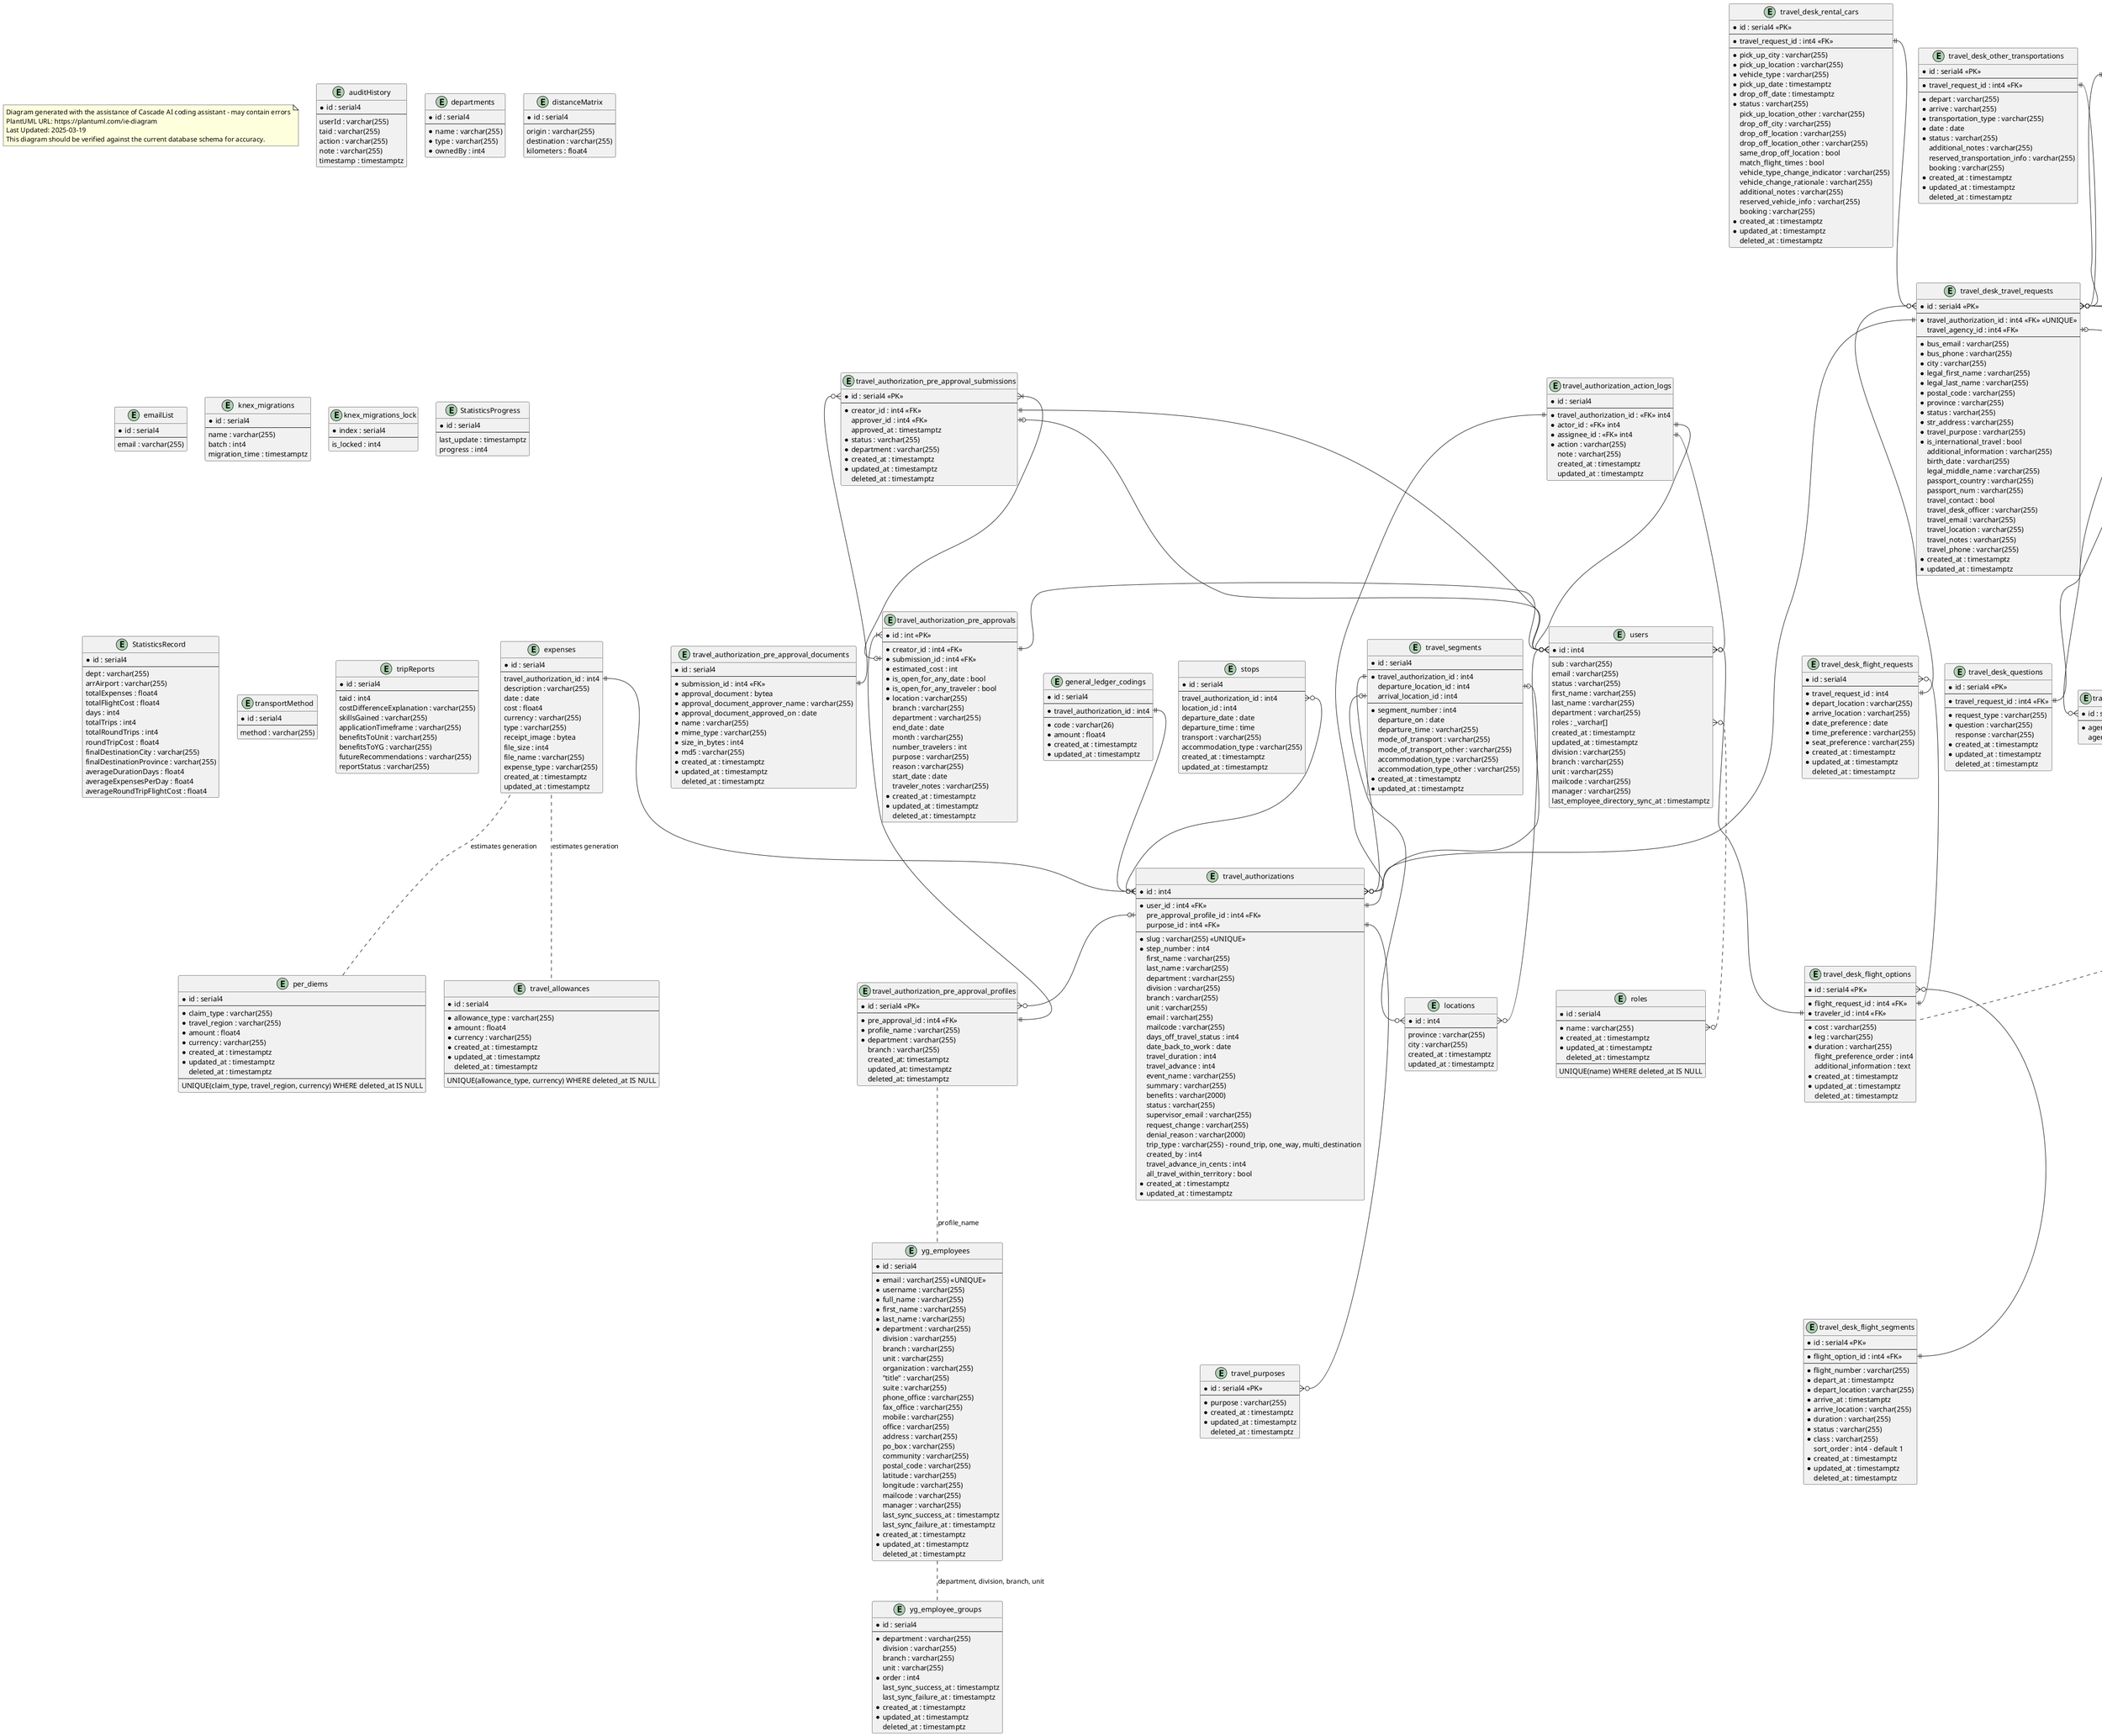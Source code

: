 @startuml Entity Relationship Diagram
top to bottom direction

note as Disclaimer
Diagram generated with the assistance of Cascade AI coding assistant - may contain errors
PlantUML URL: https://plantuml.com/ie-diagram
Last Updated: 2025-03-19
This diagram should be verified against the current database schema for accuracy.
end note

entity "auditHistory" {
  * id : serial4
  --
  userId : varchar(255)
  taid : varchar(255)
  action : varchar(255)
  note : varchar(255)
  timestamp : timestamptz
}

entity "departments" {
  * id : serial4
  --
  * name : varchar(255)
  * type : varchar(255)
  * ownedBy : int4
}

entity "distanceMatrix" {
  * id : serial4
  --
  origin : varchar(255)
  destination : varchar(255)
  kilometers : float4
}

entity "emailList" {
  * id : serial4
  --
  email : varchar(255)
}

entity "expenses" {
  * id : serial4
  --
  travel_authorization_id : int4
  description : varchar(255)
  date : date
  cost : float4
  currency : varchar(255)
  type : varchar(255)
  receipt_image : bytea
  file_size : int4
  file_name : varchar(255)
  expense_type : varchar(255)
  created_at : timestamptz
  updated_at : timestamptz
}

entity "flight_reconciliations" {
  * id : serial4 <<PK>>
  --
  * reconcilerd_id : int4 <<FK>>
  * external_trav_com_identifier : int4 <<UNIQUE>>
  * invoice_detail_segment numeric(19, 4)
  * invoice_detail_vendor_name varchar(255)
  * invoice_detail_computed_traveler_first_name varchar(255)
  * invoice_detail_computed_traveler_last_name varchar(255)
  * reconciled : bool : default false
  --
  invoice_booking_date timestamptz
  invoice_department varchar(255)
  invoice_detail_computed_agent_name varchar(255)
  segments_computed_flight_info text
  segments_computed_final_destination varchar(255)
  reconcile_period : int4
  --
  * created_at : timestamptz : default CURRENT_TIMESTAMP
  * updated_at : timestamptz : default CURRENT_TIMESTAMP
  deleted_at : timestamptz
  --
  Relates to external TravCom database table ARInvoiceDetailsNoHealth -> InvoiceDetailID
}

entity "general_ledger_codings" {
  * id : serial4
  --
  * travel_authorization_id : int4
  --
  * code : varchar(26)
  * amount : float4
  * created_at : timestamptz
  * updated_at : timestamptz
}

entity "knex_migrations" {
  * id : serial4
  --
  name : varchar(255)
  batch : int4
  migration_time : timestamptz
}

entity "knex_migrations_lock" {
  * index : serial4
  --
  is_locked : int4
}

entity "locations" {
  * id : int4
  --
  province : varchar(255)
  city : varchar(255)
  created_at : timestamptz
  updated_at : timestamptz
}

entity "per_diems" {
  * id : serial4
  --
  * claim_type : varchar(255)
  * travel_region : varchar(255)
  * amount : float4
  * currency : varchar(255)
  * created_at : timestamptz
  * updated_at : timestamptz
  deleted_at : timestamptz
  --
  UNIQUE(claim_type, travel_region, currency) WHERE deleted_at IS NULL
}

entity "roles" {
  * id : serial4
  --
  * name : varchar(255)
  * created_at : timestamptz
  * updated_at : timestamptz
  deleted_at : timestamptz
  --
  UNIQUE(name) WHERE deleted_at IS NULL
}

entity "StatisticsProgress" {
  * id : serial4
  --
  last_update : timestamptz
  progress : int4
}

entity "StatisticsRecord" {
  * id : serial4
  --
  dept : varchar(255)
  arrAirport : varchar(255)
  totalExpenses : float4
  totalFlightCost : float4
  days : int4
  totalTrips : int4
  totalRoundTrips : int4
  roundTripCost : float4
  finalDestinationCity : varchar(255)
  finalDestinationProvince : varchar(255)
  averageDurationDays : float4
  averageExpensesPerDay : float4
  averageRoundTripFlightCost : float4
}

entity "stops" {
  * id : serial4
  --
  travel_authorization_id : int4
  location_id : int4
  departure_date : date
  departure_time : time
  transport : varchar(255)
  accommodation_type : varchar(255)
  created_at : timestamptz
  updated_at : timestamptz
}

entity "transportMethod" {
  * id : serial4
  --
  method : varchar(255)
}

entity "travel_allowances" {
  * id : serial4
  --
  * allowance_type : varchar(255)
  * amount : float4
  * currency : varchar(255)
  * created_at : timestamptz
  * updated_at : timestamptz
  deleted_at : timestamptz
  --
  UNIQUE(allowance_type, currency) WHERE deleted_at IS NULL
}

entity "travel_authorization_action_logs" {
  * id : serial4
  --
  * travel_authorization_id : <<FK>> int4
  * actor_id : <<FK>> int4
  * assignee_id : <<FK>> int4
  * action : varchar(255)
  note : varchar(255)
  created_at : timestamptz
  updated_at : timestamptz
}

together {
  entity "travel_authorization_pre_approval_documents" {
    * id : serial4
    --
    * submission_id : int4 <<FK>>
    * approval_document : bytea
    * approval_document_approver_name : varchar(255)
    * approval_document_approved_on : date
    * name : varchar(255)
    * mime_type : varchar(255)
    * size_in_bytes : int4
    * md5 : varchar(255)
    * created_at : timestamptz
    * updated_at : timestamptz
    deleted_at : timestamptz
  }

  entity "travel_authorization_pre_approval_profiles" {
    * id : serial4 <<PK>>
    --
    * pre_approval_id : int4 <<FK>>
    * profile_name : varchar(255)
    * department : varchar(255)
    branch : varchar(255)
    created_at: timestamptz
    updated_at: timestamptz
    deleted_at: timestamptz
  }

  entity "travel_authorization_pre_approval_submissions" {
    * id : serial4 <<PK>>
    --
    * creator_id : int4 <<FK>>
    approver_id : int4 <<FK>>
    approved_at : timestamptz
    * status : varchar(255)
    * department : varchar(255)
    * created_at : timestamptz
    * updated_at : timestamptz
    deleted_at : timestamptz
  }

  entity "travel_authorization_pre_approvals" {
    * id : int <<PK>>
    --
    * creator_id : int4 <<FK>>
    * submission_id : int4 <<FK>>
    * estimated_cost : int
    * is_open_for_any_date : bool
    * is_open_for_any_traveler : bool
    * location : varchar(255)
    branch : varchar(255)
    department : varchar(255)
    end_date : date
    month : varchar(255)
    number_travelers : int
    purpose : varchar(255)
    reason : varchar(255)
    start_date : date
    traveler_notes : varchar(255)
    * created_at : timestamptz
    * updated_at : timestamptz
    deleted_at : timestamptz
  }
}

entity "travel_authorizations" {
  * id : int4
  --
  * user_id : int4 <<FK>>
  pre_approval_profile_id : int4 <<FK>>
  purpose_id : int4 <<FK>>
  --
  * slug : varchar(255) <<UNIQUE>>
  * step_number : int4
  first_name : varchar(255)
  last_name : varchar(255)
  department : varchar(255)
  division : varchar(255)
  branch : varchar(255)
  unit : varchar(255)
  email : varchar(255)
  mailcode : varchar(255)
  days_off_travel_status : int4
  date_back_to_work : date
  travel_duration : int4
  travel_advance : int4
  event_name : varchar(255)
  summary : varchar(255)
  benefits : varchar(2000)
  status : varchar(255)
  supervisor_email : varchar(255)
  request_change : varchar(255)
  denial_reason : varchar(2000)
  trip_type : varchar(255) - round_trip, one_way, multi_destination
  created_by : int4
  travel_advance_in_cents : int4
  all_travel_within_territory : bool
  * created_at : timestamptz
  * updated_at : timestamptz
}

together {
  entity "travel_desk_passenger_name_record_documents" {
    * id : serial4
    --
    * travel_desk_travel_request_id : int4 <<FK>>
    --
    pnr_document : bytea
    invoice_number : varchar(255)
    * created_at : timestamptz
    * updated_at : timestamptz
    deleted_at : timestamptz
  }

  entity "travel_desk_travel_requests" {
    * id : serial4 <<PK>>
    --
    * travel_authorization_id : int4 <<FK>> <<UNIQUE>>
    travel_agency_id : int4 <<FK>>
    --
    * bus_email : varchar(255)
    * bus_phone : varchar(255)
    * city : varchar(255)
    * legal_first_name : varchar(255)
    * legal_last_name : varchar(255)
    * postal_code : varchar(255)
    * province : varchar(255)
    * status : varchar(255)
    * str_address : varchar(255)
    * travel_purpose : varchar(255)
    * is_international_travel : bool
    additional_information : varchar(255)
    birth_date : varchar(255)
    legal_middle_name : varchar(255)
    passport_country : varchar(255)
    passport_num : varchar(255)
    travel_contact : bool
    travel_desk_officer : varchar(255)
    travel_email : varchar(255)
    travel_location : varchar(255)
    travel_notes : varchar(255)
    travel_phone : varchar(255)
    * created_at : timestamptz
    * updated_at : timestamptz
  }

  entity "travel_desk_flight_options" {
    * id : serial4 <<PK>>
    --
    * flight_request_id : int4 <<FK>>
    * traveler_id : int4 <<FK>>
    --
    *cost : varchar(255)
    * leg : varchar(255)
    * duration : varchar(255)
    flight_preference_order : int4
    additional_information : text
    * created_at : timestamptz
    * updated_at : timestamptz
    deleted_at : timestamptz
  }

  entity "travel_desk_flight_requests" {
    * id : serial4
    --
    * travel_request_id : int4
    * depart_location : varchar(255)
    * arrive_location : varchar(255)
    * date_preference : date
    * time_preference : varchar(255)
    * seat_preference : varchar(255)
    * created_at : timestamptz
    * updated_at : timestamptz
    deleted_at : timestamptz
  }

  entity "travel_desk_flight_segments" {
    * id : serial4 <<PK>>
    --
    * flight_option_id : int4 <<FK>>
    --
    * flight_number : varchar(255)
    * depart_at : timestamptz
    * depart_location : varchar(255)
    * arrive_at : timestamptz
    * arrive_location : varchar(255)
    * duration : varchar(255)
    * status : varchar(255)
    * class : varchar(255)
    sort_order : int4 - default 1
    * created_at : timestamptz
    * updated_at : timestamptz
    deleted_at : timestamptz
  }

  entity "travel_desk_hotels" {
    * id : serial4 <<PK>>
    --
    * travel_request_id : int4 <<FK>>
    --
    * city : varchar(255)
    * is_dedicated_conference_hotel_available : bool
    * conference_name : varchar(255)
    * conference_hotel_name : varchar(255)
    * check_in : date
    * check_out : date
    * status : varchar(255)
    additional_information : varchar(255)
    reserved_hotel_info : varchar(255)
    booking : varchar(255)
    * created_at : timestamptz
    * updated_at : timestamptz
    deleted_at : timestamptz
  }

  entity "travel_desk_other_transportations" {
    * id : serial4 <<PK>>
    --
    * travel_request_id : int4 <<FK>>
    --
    * depart : varchar(255)
    * arrive : varchar(255)
    * transportation_type : varchar(255)
    * date : date
    * status : varchar(255)
    additional_notes : varchar(255)
    reserved_transportation_info : varchar(255)
    booking : varchar(255)
    * created_at : timestamptz
    * updated_at : timestamptz
    deleted_at : timestamptz
  }

  entity "travel_desk_questions" {
    * id : serial4 <<PK>>
    --
    * travel_request_id : int4 <<FK>>
    --
    * request_type : varchar(255)
    * question : varchar(255)
    response : varchar(255)
    * created_at : timestamptz
    * updated_at : timestamptz
    deleted_at : timestamptz
  }

  entity "travel_desk_rental_cars" {
    * id : serial4 <<PK>>
    --
    * travel_request_id : int4 <<FK>>
    --
    * pick_up_city : varchar(255)
    * pick_up_location : varchar(255)
    * vehicle_type : varchar(255)
    * pick_up_date : timestamptz
    * drop_off_date : timestamptz
    * status : varchar(255)
    pick_up_location_other : varchar(255)
    drop_off_city : varchar(255)
    drop_off_location : varchar(255)
    drop_off_location_other : varchar(255)
    same_drop_off_location : bool
    match_flight_times : bool
    vehicle_type_change_indicator : varchar(255)
    vehicle_change_rationale : varchar(255)
    additional_notes : varchar(255)
    reserved_vehicle_info : varchar(255)
    booking : varchar(255)
    * created_at : timestamptz
    * updated_at : timestamptz
    deleted_at : timestamptz
  }

  entity "travel_desk_travel_agencies" {
    * id : serial4
    --
    * agency_name : varchar(255)
    agency_info : text
  }
}

entity "travel_purposes" {
  * id : serial4 <<PK>>
  --
  * purpose : varchar(255)
  * created_at : timestamptz
  * updated_at : timestamptz
  deleted_at : timestamptz
}

entity "travel_segments" {
  * id : serial4
  --
  * travel_authorization_id : int4
  departure_location_id : int4
  arrival_location_id : int4
  --
  * segment_number : int4
  departure_on : date
  departure_time : varchar(255)
  mode_of_transport : varchar(255)
  mode_of_transport_other : varchar(255)
  accommodation_type : varchar(255)
  accommodation_type_other : varchar(255)
  * created_at : timestamptz
  * updated_at : timestamptz
}

entity "tripReports" {
  * id : serial4
  --
  taid : int4
  costDifferenceExplanation : varchar(255)
  skillsGained : varchar(255)
  applicationTimeframe : varchar(255)
  benefitsToUnit : varchar(255)
  benefitsToYG : varchar(255)
  futureRecommendations : varchar(255)
  reportStatus : varchar(255)
}

entity "users" {
  * id : int4
  --
  sub : varchar(255)
  email : varchar(255)
  status : varchar(255)
  first_name : varchar(255)
  last_name : varchar(255)
  department : varchar(255)
  roles : _varchar[]
  created_at : timestamptz
  updated_at : timestamptz
  division : varchar(255)
  branch : varchar(255)
  unit : varchar(255)
  mailcode : varchar(255)
  manager : varchar(255)
  last_employee_directory_sync_at : timestamptz
}


entity "yg_employee_groups" {
  * id : serial4
  --
  * department : varchar(255)
  division : varchar(255)
  branch : varchar(255)
  unit : varchar(255)
  * order : int4
  last_sync_success_at : timestamptz
  last_sync_failure_at : timestamptz
  * created_at : timestamptz
  * updated_at : timestamptz
  deleted_at : timestamptz
}

entity "yg_employees" {
  * id : serial4
  --
  * email : varchar(255) <<UNIQUE>>
  * username : varchar(255)
  * full_name : varchar(255)
  * first_name : varchar(255)
  * last_name : varchar(255)
  * department : varchar(255)
  division : varchar(255)
  branch : varchar(255)
  unit : varchar(255)
  organization : varchar(255)
  "title" : varchar(255)
  suite : varchar(255)
  phone_office : varchar(255)
  fax_office : varchar(255)
  mobile : varchar(255)
  office : varchar(255)
  address : varchar(255)
  po_box : varchar(255)
  community : varchar(255)
  postal_code : varchar(255)
  latitude : varchar(255)
  longitude : varchar(255)
  mailcode : varchar(255)
  manager : varchar(255)
  last_sync_success_at : timestamptz
  last_sync_failure_at : timestamptz
  * created_at : timestamptz
  * updated_at : timestamptz
  deleted_at : timestamptz
}

namespace external #LightGrey {
  entity "ARInvoicesNoHealth" {
    * InvoiceID : decimal(18,0) <<PK>>
    --
    * InvoiceNumber : nvarchar(10)
    --
    ProfileNumber : nvarchar(10)
    ProfileName : nvarchar(50)
    Department : nvarchar(30)
    BookingDate : datetime2
    SystemDate : datetime2
    Description : nvarchar(50)
    InvoiceRemarks : nvarchar(MAX)
    --
    From the TravCom database, supports flight_reconciliations.
  }
}

' Relationships
expenses .. per_diems : estimates generation
expenses .. travel_allowances : estimates generation
flight_reconciliations .. travel_desk_flight_options : flight bookings
travel_authorization_pre_approval_profiles .. yg_employees : profile_name
yg_employees .. yg_employee_groups : department, division, branch, unit

expenses::travel_authorization_id ||--o{ travel_authorizations::id
general_ledger_codings::travel_authorization_id ||--o{ travel_authorizations::id
stops::travel_authorization_id }o--|| travel_authorizations::id
travel_authorization_action_logs::actor_id ||--o{ users::id
travel_authorization_action_logs::assignee_id ||--o{ users::id
travel_authorization_action_logs::travel_authorization_id ||--o{ travel_authorizations::id
travel_authorization_pre_approval_submissions::approver_id |o--o{ users::id
travel_authorization_pre_approval_submissions::creator_id ||--o{ users::id
travel_authorization_pre_approval_submissions::id }o--|| travel_authorization_pre_approval_documents::submission_id
travel_authorization_pre_approval_submissions::id }|--o| travel_authorization_pre_approvals::submission_id
travel_authorization_pre_approvals::id }|--|| travel_authorization_pre_approval_profiles::pre_approval_id
travel_authorization_pre_approvals::creator_id ||--o{ users::id
travel_authorizations::pre_approval_profile_id |o--o{ travel_authorization_pre_approval_profiles::id
travel_authorizations::purpose_id ||--o{ travel_purposes::id
travel_desk_flight_options::id }o--|| travel_desk_flight_segments::flight_option_id
travel_desk_flight_requests::id }o--|| travel_desk_flight_options::flight_request_id
travel_desk_hotels::travel_request_id ||--o{ travel_desk_travel_requests::id
travel_desk_other_transportations::travel_request_id ||--o{ travel_desk_travel_requests::id
travel_desk_passenger_name_record_documents::travel_desk_travel_request_id ||--o{ travel_desk_travel_requests::id
travel_desk_rental_cars::travel_request_id ||--o{ travel_desk_travel_requests::id
travel_desk_travel_requests::id }o--|| travel_desk_flight_requests::travel_request_id
travel_desk_travel_requests::id }o--|| travel_desk_questions::travel_request_id
travel_desk_travel_requests::travel_agency_id |o--o{ travel_desk_travel_agencies::id
travel_desk_travel_requests::travel_authorization_id ||--o{ travel_authorizations::id
travel_segments::arrival_location_id |o--o{ locations::id
travel_segments::departure_location_id |o--o{ locations::id
travel_segments::travel_authorization_id ||--o{ travel_authorizations::id
users::id }o--|| travel_authorizations::user_id
users::id }o--|| travel_desk_flight_options::traveler_id
users::roles }o..o{ roles::name

flight_reconciliations::external_trav_com_identifier ||..o{ external.ARInvoicesNoHealth::InvoiceNumber
@enduml
